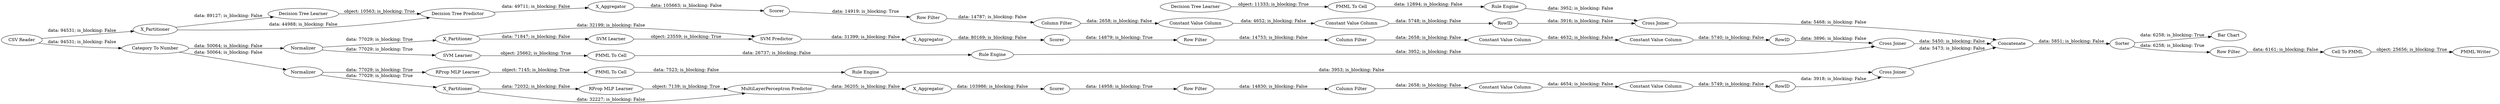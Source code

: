digraph {
	"-5537097658400901733_22" [label="PMML To Cell"]
	"6517563240428116907_31" [label="RProp MLP Learner"]
	"301526733963434994_2" [label=X_Partitioner]
	"5517615026087487560_7" [label=X_Aggregator]
	"5517615026087487560_38" [label="Cross Joiner"]
	"-8412683426937757333_294" [label="Column Filter"]
	"8420883694482626639_60" [label=Concatenate]
	"5517615026087487560_39" [label=Scorer]
	"5517615026087487560_32" [label="Decision Tree Predictor"]
	"6517563240428116907_40" [label=Scorer]
	"8420883694482626639_61" [label="PMML Writer"]
	"1384890048871630160_292" [label="Constant Value Column"]
	"8420883694482626639_59" [label="Bar Chart"]
	"1384890048871630160_294" [label="Column Filter"]
	"1384890048871630160_290" [label="Constant Value Column"]
	"6517563240428116907_32" [label="MultiLayerPerceptron Predictor"]
	"8420883694482626639_54" [label="Cell To PMML"]
	"2834021068323068898_294" [label="Column Filter"]
	"8420883694482626639_62" [label="CSV Reader"]
	"301526733963434994_32" [label="SVM Predictor"]
	"1384890048871630160_9" [label="Row Filter"]
	"6517563240428116907_39" [label=Normalizer]
	"-5537097658400901733_35" [label="RProp MLP Learner"]
	"6517563240428116907_2" [label=X_Partitioner]
	"301526733963434994_39" [label="Cross Joiner"]
	"8420883694482626639_53" [label="Row Filter"]
	"-8412683426937757333_9" [label="Row Filter"]
	"-5537097658400901733_34" [label="Rule Engine"]
	"2834021068323068898_9" [label="Row Filter"]
	"301526733963434994_7" [label=X_Aggregator]
	"2834021068323068898_290" [label="Constant Value Column"]
	"6517563240428116907_38" [label="Cross Joiner"]
	"301526733963434994_31" [label="SVM Learner"]
	"8420883694482626639_58" [label="Category To Number"]
	"2834021068323068898_293" [label=RowID]
	"-8412683426937757333_290" [label="Constant Value Column"]
	"-8412683426937757333_292" [label="Constant Value Column"]
	"5517615026087487560_31" [label="Decision Tree Learner"]
	"8420883694482626639_52" [label=Sorter]
	"-2665589065032229129_33" [label="Decision Tree Learner"]
	"-8861657488076683854_33" [label="SVM Learner"]
	"-8861657488076683854_34" [label="PMML To Cell"]
	"-2665589065032229129_34" [label="Rule Engine"]
	"-8412683426937757333_293" [label=RowID]
	"301526733963434994_41" [label=Scorer]
	"2834021068323068898_292" [label="Constant Value Column"]
	"5517615026087487560_2" [label=X_Partitioner]
	"-2665589065032229129_28" [label="PMML To Cell"]
	"301526733963434994_40" [label=Normalizer]
	"6517563240428116907_7" [label=X_Aggregator]
	"-8861657488076683854_35" [label="Rule Engine"]
	"1384890048871630160_293" [label=RowID]
	"2834021068323068898_294" -> "2834021068323068898_290" [label="data: 2658; is_blocking: False"]
	"-8412683426937757333_294" -> "-8412683426937757333_290" [label="data: 2658; is_blocking: False"]
	"1384890048871630160_292" -> "1384890048871630160_293" [label="data: 5748; is_blocking: False"]
	"-8861657488076683854_35" -> "301526733963434994_39" [label="data: 3952; is_blocking: False"]
	"301526733963434994_32" -> "301526733963434994_7" [label="data: 31399; is_blocking: False"]
	"5517615026087487560_7" -> "5517615026087487560_39" [label="data: 105663; is_blocking: False"]
	"1384890048871630160_294" -> "1384890048871630160_290" [label="data: 2658; is_blocking: False"]
	"5517615026087487560_32" -> "5517615026087487560_7" [label="data: 49711; is_blocking: False"]
	"6517563240428116907_32" -> "6517563240428116907_7" [label="data: 36205; is_blocking: False"]
	"2834021068323068898_293" -> "6517563240428116907_38" [label="data: 3918; is_blocking: False"]
	"6517563240428116907_40" -> "2834021068323068898_9" [label="data: 14958; is_blocking: True"]
	"-5537097658400901733_35" -> "-5537097658400901733_22" [label="object: 7145; is_blocking: True"]
	"2834021068323068898_9" -> "2834021068323068898_294" [label="data: 14830; is_blocking: False"]
	"301526733963434994_31" -> "301526733963434994_32" [label="object: 23559; is_blocking: True"]
	"8420883694482626639_60" -> "8420883694482626639_52" [label="data: 5851; is_blocking: False"]
	"8420883694482626639_52" -> "8420883694482626639_59" [label="data: 6258; is_blocking: True"]
	"2834021068323068898_290" -> "2834021068323068898_292" [label="data: 4654; is_blocking: False"]
	"6517563240428116907_2" -> "6517563240428116907_32" [label="data: 32227; is_blocking: False"]
	"8420883694482626639_62" -> "8420883694482626639_58" [label="data: 94531; is_blocking: False"]
	"301526733963434994_2" -> "301526733963434994_32" [label="data: 32199; is_blocking: False"]
	"301526733963434994_2" -> "301526733963434994_31" [label="data: 71847; is_blocking: False"]
	"301526733963434994_40" -> "-8861657488076683854_33" [label="data: 77029; is_blocking: True"]
	"8420883694482626639_58" -> "301526733963434994_40" [label="data: 50064; is_blocking: False"]
	"6517563240428116907_2" -> "6517563240428116907_31" [label="data: 72032; is_blocking: False"]
	"-8412683426937757333_292" -> "-8412683426937757333_293" [label="data: 5740; is_blocking: False"]
	"301526733963434994_7" -> "301526733963434994_41" [label="data: 80169; is_blocking: False"]
	"5517615026087487560_2" -> "5517615026087487560_32" [label="data: 44988; is_blocking: False"]
	"-8412683426937757333_293" -> "301526733963434994_39" [label="data: 3896; is_blocking: False"]
	"8420883694482626639_53" -> "8420883694482626639_54" [label="data: 6161; is_blocking: False"]
	"8420883694482626639_62" -> "5517615026087487560_2" [label="data: 94531; is_blocking: False"]
	"6517563240428116907_38" -> "8420883694482626639_60" [label="data: 5473; is_blocking: False"]
	"8420883694482626639_58" -> "6517563240428116907_39" [label="data: 50064; is_blocking: False"]
	"8420883694482626639_52" -> "8420883694482626639_53" [label="data: 6258; is_blocking: True"]
	"-5537097658400901733_22" -> "-5537097658400901733_34" [label="data: 7523; is_blocking: False"]
	"-2665589065032229129_34" -> "5517615026087487560_38" [label="data: 3952; is_blocking: False"]
	"301526733963434994_40" -> "301526733963434994_2" [label="data: 77029; is_blocking: True"]
	"-8412683426937757333_290" -> "-8412683426937757333_292" [label="data: 4632; is_blocking: False"]
	"5517615026087487560_31" -> "5517615026087487560_32" [label="object: 10563; is_blocking: True"]
	"6517563240428116907_7" -> "6517563240428116907_40" [label="data: 103986; is_blocking: False"]
	"1384890048871630160_293" -> "5517615026087487560_38" [label="data: 3916; is_blocking: False"]
	"2834021068323068898_292" -> "2834021068323068898_293" [label="data: 5749; is_blocking: False"]
	"6517563240428116907_31" -> "6517563240428116907_32" [label="object: 7139; is_blocking: True"]
	"5517615026087487560_2" -> "5517615026087487560_31" [label="data: 89127; is_blocking: False"]
	"-5537097658400901733_34" -> "6517563240428116907_38" [label="data: 3953; is_blocking: False"]
	"-8861657488076683854_33" -> "-8861657488076683854_34" [label="object: 25662; is_blocking: True"]
	"-8861657488076683854_34" -> "-8861657488076683854_35" [label="data: 26737; is_blocking: False"]
	"301526733963434994_41" -> "-8412683426937757333_9" [label="data: 14879; is_blocking: True"]
	"301526733963434994_39" -> "8420883694482626639_60" [label="data: 5450; is_blocking: False"]
	"5517615026087487560_39" -> "1384890048871630160_9" [label="data: 14919; is_blocking: True"]
	"8420883694482626639_54" -> "8420883694482626639_61" [label="object: 25656; is_blocking: True"]
	"1384890048871630160_9" -> "1384890048871630160_294" [label="data: 14787; is_blocking: False"]
	"1384890048871630160_290" -> "1384890048871630160_292" [label="data: 4652; is_blocking: False"]
	"-2665589065032229129_28" -> "-2665589065032229129_34" [label="data: 12894; is_blocking: False"]
	"6517563240428116907_39" -> "-5537097658400901733_35" [label="data: 77029; is_blocking: True"]
	"-2665589065032229129_33" -> "-2665589065032229129_28" [label="object: 11333; is_blocking: True"]
	"6517563240428116907_39" -> "6517563240428116907_2" [label="data: 77029; is_blocking: True"]
	"-8412683426937757333_9" -> "-8412683426937757333_294" [label="data: 14753; is_blocking: False"]
	"5517615026087487560_38" -> "8420883694482626639_60" [label="data: 5468; is_blocking: False"]
	rankdir=LR
}
